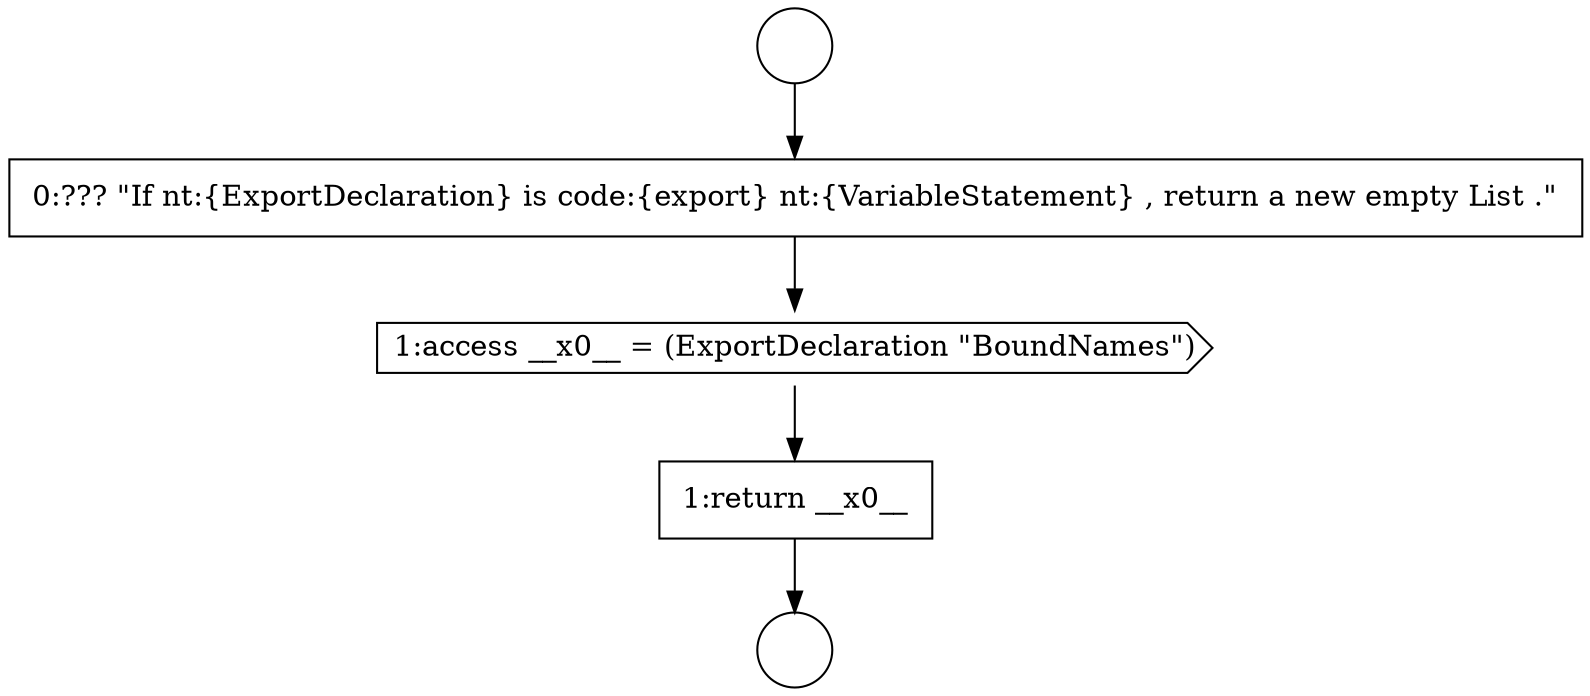 digraph {
  node9266 [shape=cds, label=<<font color="black">1:access __x0__ = (ExportDeclaration &quot;BoundNames&quot;)</font>> color="black" fillcolor="white" style=filled]
  node9264 [shape=circle label=" " color="black" fillcolor="white" style=filled]
  node9263 [shape=circle label=" " color="black" fillcolor="white" style=filled]
  node9265 [shape=none, margin=0, label=<<font color="black">
    <table border="0" cellborder="1" cellspacing="0" cellpadding="10">
      <tr><td align="left">0:??? &quot;If nt:{ExportDeclaration} is code:{export} nt:{VariableStatement} , return a new empty List .&quot;</td></tr>
    </table>
  </font>> color="black" fillcolor="white" style=filled]
  node9267 [shape=none, margin=0, label=<<font color="black">
    <table border="0" cellborder="1" cellspacing="0" cellpadding="10">
      <tr><td align="left">1:return __x0__</td></tr>
    </table>
  </font>> color="black" fillcolor="white" style=filled]
  node9263 -> node9265 [ color="black"]
  node9265 -> node9266 [ color="black"]
  node9266 -> node9267 [ color="black"]
  node9267 -> node9264 [ color="black"]
}
